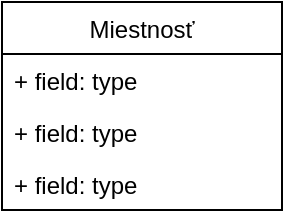 <mxfile version="12.7.3" type="device"><diagram id="eGVeqehdN8_YkoFMwGT7" name="Page-1"><mxGraphModel dx="932" dy="711" grid="1" gridSize="10" guides="1" tooltips="1" connect="1" arrows="1" fold="1" page="1" pageScale="1" pageWidth="827" pageHeight="1169" math="0" shadow="0"><root><mxCell id="0"/><mxCell id="1" parent="0"/><mxCell id="vAVISpSv8ZnPTpS377I3-1" value="Miestnosť" style="swimlane;fontStyle=0;childLayout=stackLayout;horizontal=1;startSize=26;fillColor=none;horizontalStack=0;resizeParent=1;resizeParentMax=0;resizeLast=0;collapsible=1;marginBottom=0;" vertex="1" parent="1"><mxGeometry x="140" y="670" width="140" height="104" as="geometry"/></mxCell><mxCell id="vAVISpSv8ZnPTpS377I3-2" value="+ field: type" style="text;strokeColor=none;fillColor=none;align=left;verticalAlign=top;spacingLeft=4;spacingRight=4;overflow=hidden;rotatable=0;points=[[0,0.5],[1,0.5]];portConstraint=eastwest;" vertex="1" parent="vAVISpSv8ZnPTpS377I3-1"><mxGeometry y="26" width="140" height="26" as="geometry"/></mxCell><mxCell id="vAVISpSv8ZnPTpS377I3-3" value="+ field: type" style="text;strokeColor=none;fillColor=none;align=left;verticalAlign=top;spacingLeft=4;spacingRight=4;overflow=hidden;rotatable=0;points=[[0,0.5],[1,0.5]];portConstraint=eastwest;" vertex="1" parent="vAVISpSv8ZnPTpS377I3-1"><mxGeometry y="52" width="140" height="26" as="geometry"/></mxCell><mxCell id="vAVISpSv8ZnPTpS377I3-4" value="+ field: type" style="text;strokeColor=none;fillColor=none;align=left;verticalAlign=top;spacingLeft=4;spacingRight=4;overflow=hidden;rotatable=0;points=[[0,0.5],[1,0.5]];portConstraint=eastwest;" vertex="1" parent="vAVISpSv8ZnPTpS377I3-1"><mxGeometry y="78" width="140" height="26" as="geometry"/></mxCell></root></mxGraphModel></diagram></mxfile>